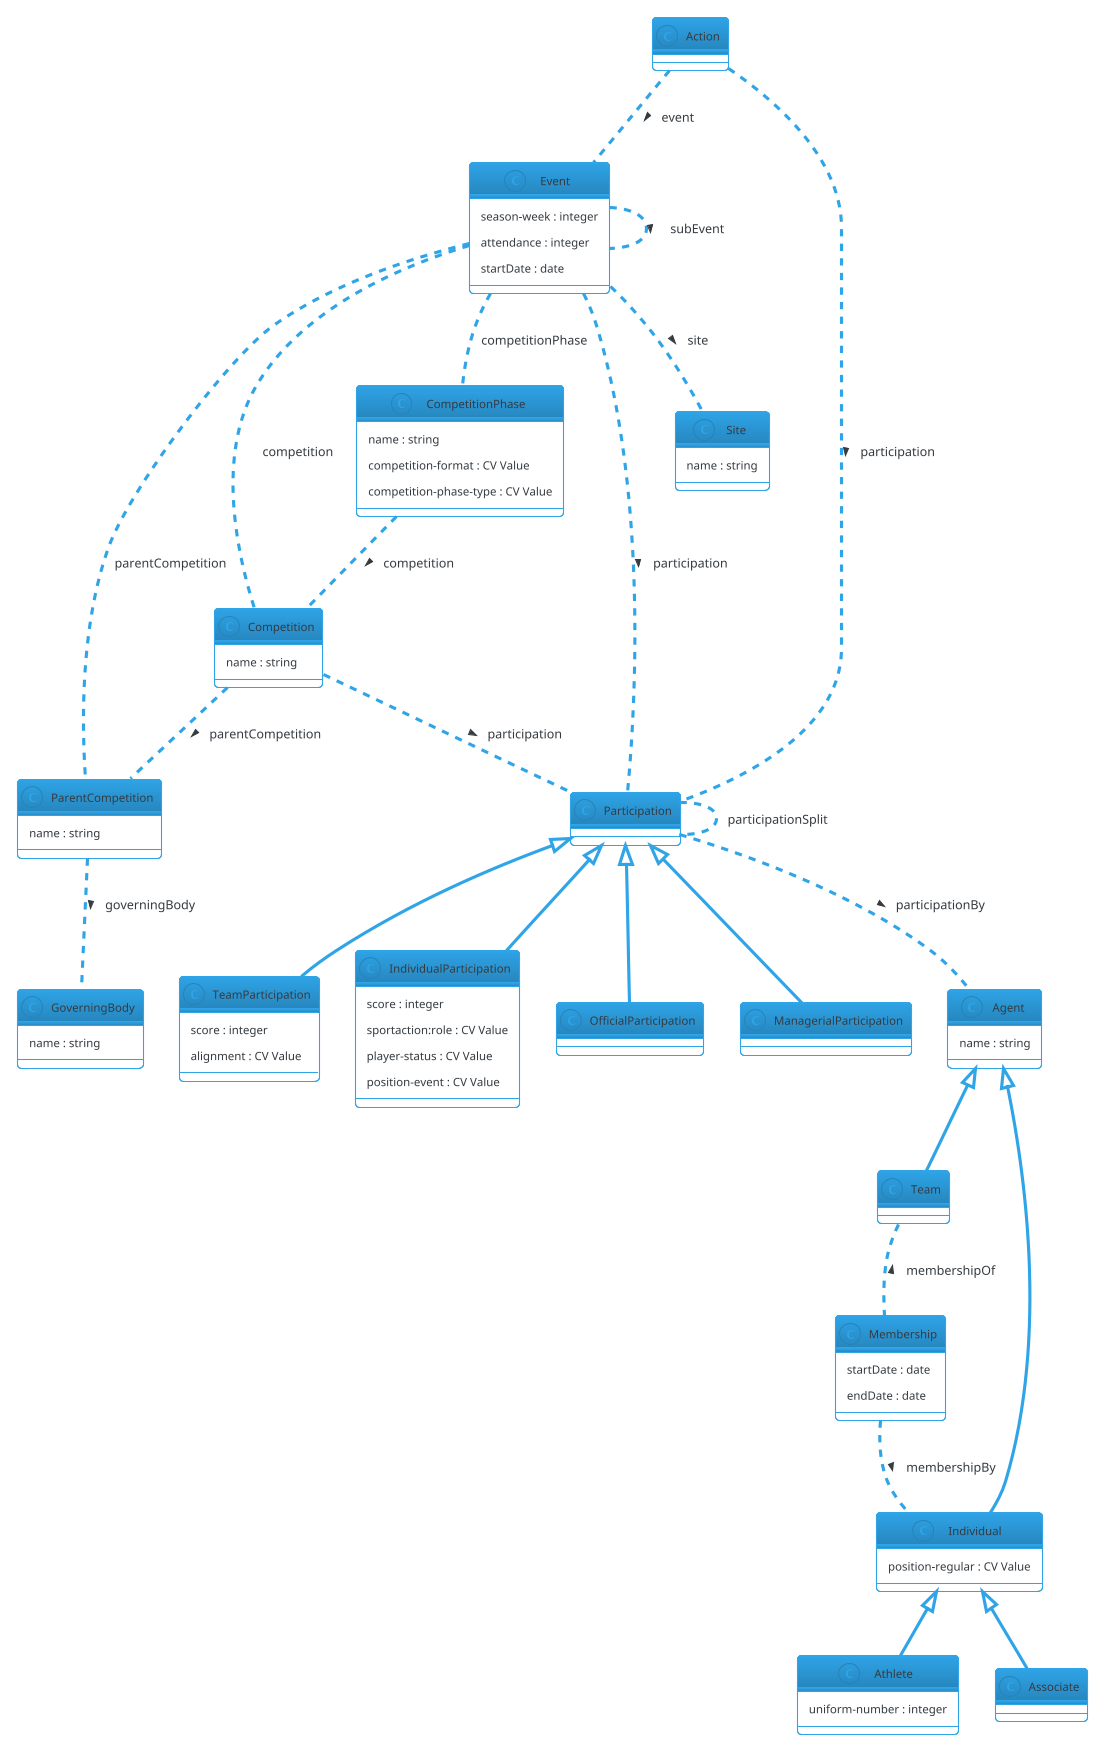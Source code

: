 @startuml
!theme cerulean-outline

' IPTC Sport Model - last updated 2021-11-16

' RDF Classes defined in our ontology:
class GoverningBody {
  name : string
}

class ParentCompetition {
  name : string
}

class Competition {
  name : string
}

class CompetitionPhase {
  name : string
  competition-format : CV Value
  competition-phase-type : CV Value
}

class Event {
  season-week : integer
  attendance : integer
  startDate : date
}

class Action { }

class Participation { }

' TeamParticipation is a subclass of Participation
Participation <|-- TeamParticipation
class TeamParticipation {
  score : integer
  alignment : CV Value
}

Participation <|-- IndividualParticipation
class IndividualParticipation {
  score : integer
  sportaction:role : CV Value
  player-status : CV Value
  position-event : CV Value
}

Participation <|-- OfficialParticipation
class OfficialParticipation { }

Participation <|-- ManagerialParticipation
class ManagerialParticipation { }

class Agent {
  name : string
}

Agent <|-- Team
class Team { }

Agent <|-- Individual
class Individual {
  position-regular : CV Value
}

Individual <|-- Athlete
class Athlete {
  uniform-number : integer
}

Individual <|-- Associate
class Associate { }

class Membership {
  startDate : date
  endDate : date
}

class Site {
  name : string
}

' Object properties - relationships between classes


Action .. Event : > event
Competition .. ParentCompetition : > parentCompetition
CompetitionPhase .. Competition : > competition
ParentCompetition .. GoverningBody : > governingBody
Event .. Competition : competition
Event .. ParentCompetition : parentCompetition
Event .. CompetitionPhase : competitionPhase
Action .. Participation : > participation
Event .. Participation : > participation
Competition .. Participation : > participation
Participation .. Participation : participationSplit
Event .. Event : > subEvent
Participation .. Agent : > participationBy
Team .. Membership : < membershipOf
Membership .. Individual : > membershipBy
Event .. Site :  > site
@enduml
